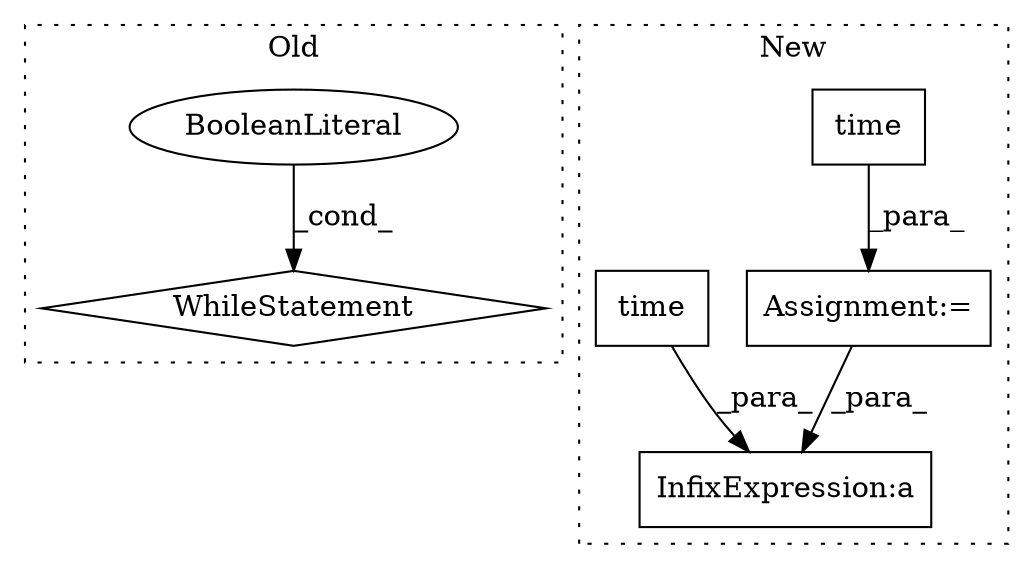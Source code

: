 digraph G {
subgraph cluster0 {
1 [label="WhileStatement" a="61" s="6222,6233" l="7,2" shape="diamond"];
6 [label="BooleanLiteral" a="9" s="6229" l="4" shape="ellipse"];
label = "Old";
style="dotted";
}
subgraph cluster1 {
2 [label="time" a="32" s="6032" l="6" shape="box"];
3 [label="InfixExpression:a" a="27" s="6064" l="3" shape="box"];
4 [label="Assignment:=" a="7" s="6026" l="1" shape="box"];
5 [label="time" a="32" s="6058" l="6" shape="box"];
label = "New";
style="dotted";
}
2 -> 4 [label="_para_"];
4 -> 3 [label="_para_"];
5 -> 3 [label="_para_"];
6 -> 1 [label="_cond_"];
}